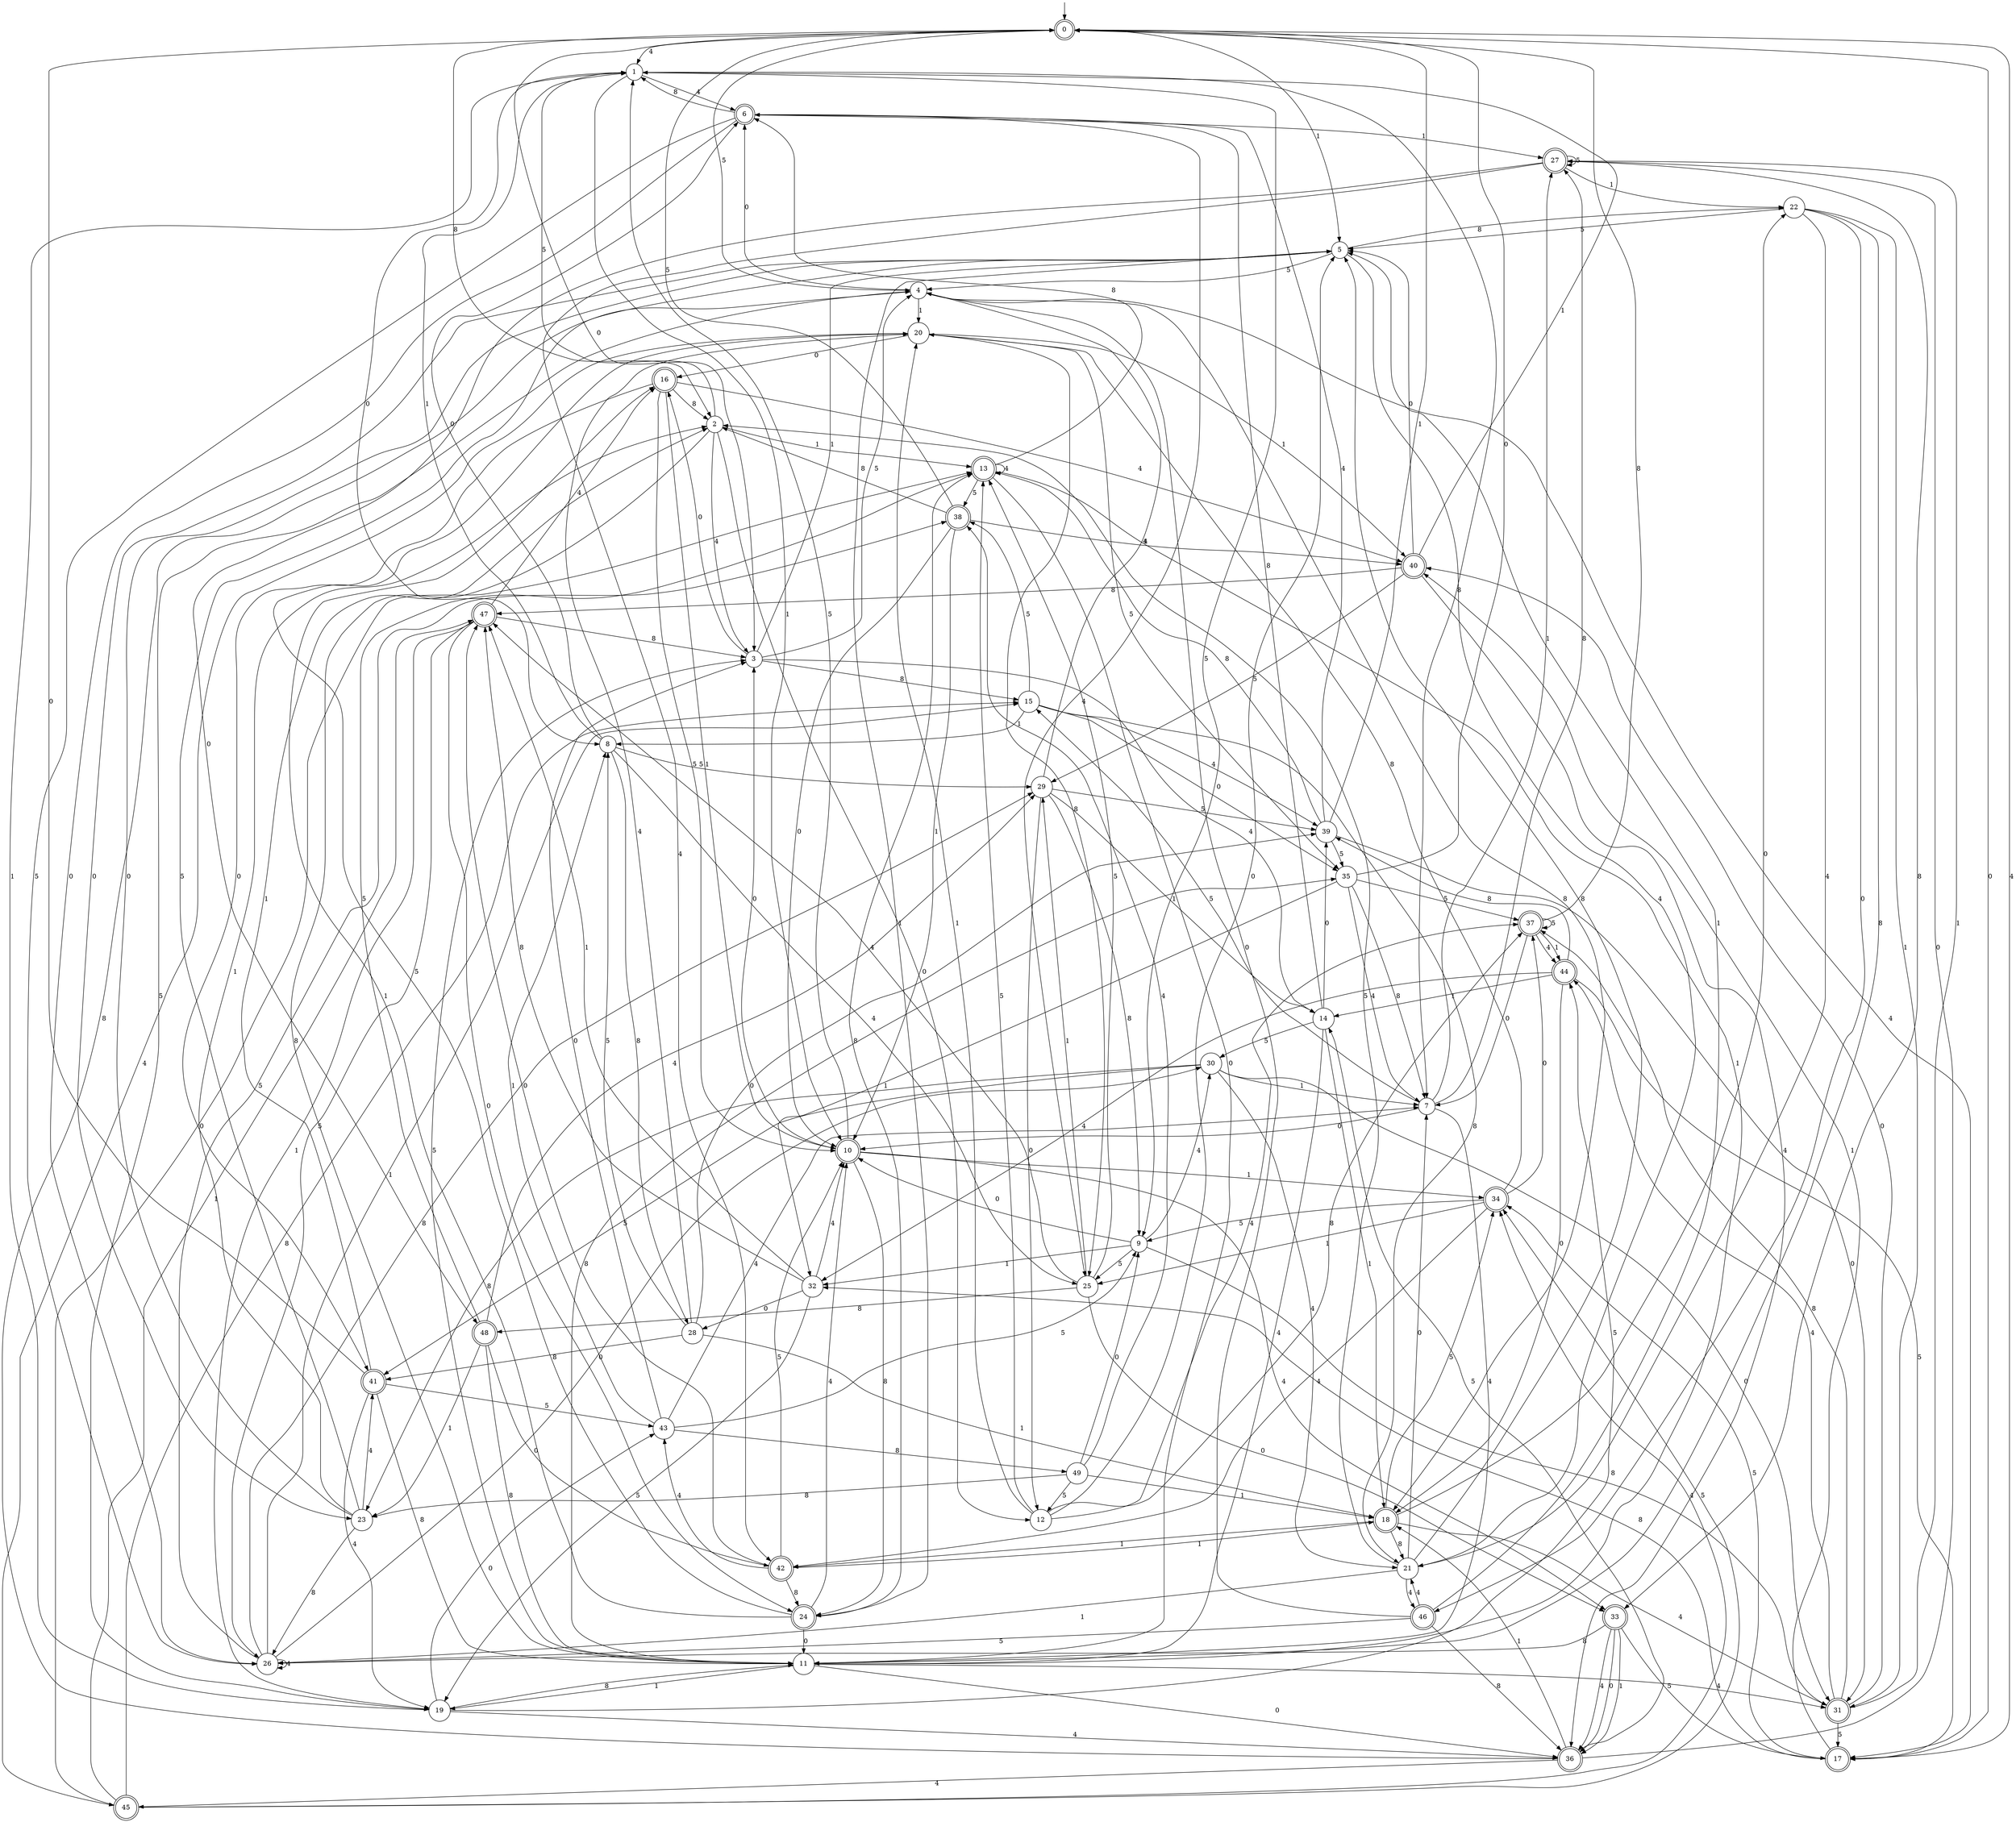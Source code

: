 digraph g {

	s0 [shape="doublecircle" label="0"];
	s1 [shape="circle" label="1"];
	s2 [shape="circle" label="2"];
	s3 [shape="circle" label="3"];
	s4 [shape="circle" label="4"];
	s5 [shape="circle" label="5"];
	s6 [shape="doublecircle" label="6"];
	s7 [shape="circle" label="7"];
	s8 [shape="circle" label="8"];
	s9 [shape="circle" label="9"];
	s10 [shape="doublecircle" label="10"];
	s11 [shape="circle" label="11"];
	s12 [shape="circle" label="12"];
	s13 [shape="doublecircle" label="13"];
	s14 [shape="circle" label="14"];
	s15 [shape="circle" label="15"];
	s16 [shape="doublecircle" label="16"];
	s17 [shape="doublecircle" label="17"];
	s18 [shape="doublecircle" label="18"];
	s19 [shape="circle" label="19"];
	s20 [shape="circle" label="20"];
	s21 [shape="circle" label="21"];
	s22 [shape="circle" label="22"];
	s23 [shape="circle" label="23"];
	s24 [shape="doublecircle" label="24"];
	s25 [shape="circle" label="25"];
	s26 [shape="circle" label="26"];
	s27 [shape="doublecircle" label="27"];
	s28 [shape="circle" label="28"];
	s29 [shape="circle" label="29"];
	s30 [shape="circle" label="30"];
	s31 [shape="doublecircle" label="31"];
	s32 [shape="circle" label="32"];
	s33 [shape="doublecircle" label="33"];
	s34 [shape="doublecircle" label="34"];
	s35 [shape="circle" label="35"];
	s36 [shape="doublecircle" label="36"];
	s37 [shape="doublecircle" label="37"];
	s38 [shape="doublecircle" label="38"];
	s39 [shape="circle" label="39"];
	s40 [shape="doublecircle" label="40"];
	s41 [shape="doublecircle" label="41"];
	s42 [shape="doublecircle" label="42"];
	s43 [shape="circle" label="43"];
	s44 [shape="doublecircle" label="44"];
	s45 [shape="doublecircle" label="45"];
	s46 [shape="doublecircle" label="46"];
	s47 [shape="doublecircle" label="47"];
	s48 [shape="doublecircle" label="48"];
	s49 [shape="circle" label="49"];
	s0 -> s1 [label="4"];
	s0 -> s2 [label="8"];
	s0 -> s3 [label="0"];
	s0 -> s4 [label="5"];
	s0 -> s5 [label="1"];
	s1 -> s6 [label="4"];
	s1 -> s7 [label="8"];
	s1 -> s8 [label="0"];
	s1 -> s9 [label="5"];
	s1 -> s10 [label="1"];
	s2 -> s3 [label="4"];
	s2 -> s11 [label="8"];
	s2 -> s12 [label="0"];
	s2 -> s1 [label="5"];
	s2 -> s13 [label="1"];
	s3 -> s14 [label="4"];
	s3 -> s15 [label="8"];
	s3 -> s16 [label="0"];
	s3 -> s4 [label="5"];
	s3 -> s5 [label="1"];
	s4 -> s17 [label="4"];
	s4 -> s18 [label="8"];
	s4 -> s6 [label="0"];
	s4 -> s19 [label="5"];
	s4 -> s20 [label="1"];
	s5 -> s21 [label="4"];
	s5 -> s22 [label="8"];
	s5 -> s23 [label="0"];
	s5 -> s4 [label="5"];
	s5 -> s24 [label="1"];
	s6 -> s25 [label="4"];
	s6 -> s1 [label="8"];
	s6 -> s26 [label="0"];
	s6 -> s26 [label="5"];
	s6 -> s27 [label="1"];
	s7 -> s11 [label="4"];
	s7 -> s27 [label="8"];
	s7 -> s10 [label="0"];
	s7 -> s15 [label="5"];
	s7 -> s27 [label="1"];
	s8 -> s25 [label="4"];
	s8 -> s28 [label="8"];
	s8 -> s6 [label="0"];
	s8 -> s29 [label="5"];
	s8 -> s1 [label="1"];
	s9 -> s30 [label="4"];
	s9 -> s31 [label="8"];
	s9 -> s10 [label="0"];
	s9 -> s25 [label="5"];
	s9 -> s32 [label="1"];
	s10 -> s33 [label="4"];
	s10 -> s24 [label="8"];
	s10 -> s3 [label="0"];
	s10 -> s1 [label="5"];
	s10 -> s34 [label="1"];
	s11 -> s31 [label="4"];
	s11 -> s35 [label="8"];
	s11 -> s36 [label="0"];
	s11 -> s3 [label="5"];
	s11 -> s19 [label="1"];
	s12 -> s37 [label="4"];
	s12 -> s37 [label="8"];
	s12 -> s5 [label="0"];
	s12 -> s13 [label="5"];
	s12 -> s20 [label="1"];
	s13 -> s13 [label="4"];
	s13 -> s6 [label="8"];
	s13 -> s11 [label="0"];
	s13 -> s38 [label="5"];
	s13 -> s11 [label="1"];
	s14 -> s11 [label="4"];
	s14 -> s6 [label="8"];
	s14 -> s39 [label="0"];
	s14 -> s30 [label="5"];
	s14 -> s18 [label="1"];
	s15 -> s39 [label="4"];
	s15 -> s21 [label="8"];
	s15 -> s35 [label="0"];
	s15 -> s38 [label="5"];
	s15 -> s8 [label="1"];
	s16 -> s40 [label="4"];
	s16 -> s2 [label="8"];
	s16 -> s41 [label="0"];
	s16 -> s10 [label="5"];
	s16 -> s10 [label="1"];
	s17 -> s0 [label="4"];
	s17 -> s32 [label="8"];
	s17 -> s0 [label="0"];
	s17 -> s34 [label="5"];
	s17 -> s40 [label="1"];
	s18 -> s31 [label="4"];
	s18 -> s21 [label="8"];
	s18 -> s22 [label="0"];
	s18 -> s34 [label="5"];
	s18 -> s42 [label="1"];
	s19 -> s36 [label="4"];
	s19 -> s11 [label="8"];
	s19 -> s43 [label="0"];
	s19 -> s44 [label="5"];
	s19 -> s1 [label="1"];
	s20 -> s45 [label="4"];
	s20 -> s25 [label="8"];
	s20 -> s16 [label="0"];
	s20 -> s35 [label="5"];
	s20 -> s40 [label="1"];
	s21 -> s46 [label="4"];
	s21 -> s5 [label="8"];
	s21 -> s7 [label="0"];
	s21 -> s2 [label="5"];
	s21 -> s26 [label="1"];
	s22 -> s21 [label="4"];
	s22 -> s11 [label="8"];
	s22 -> s46 [label="0"];
	s22 -> s5 [label="5"];
	s22 -> s31 [label="1"];
	s23 -> s41 [label="4"];
	s23 -> s26 [label="8"];
	s23 -> s5 [label="0"];
	s23 -> s5 [label="5"];
	s23 -> s2 [label="1"];
	s24 -> s10 [label="4"];
	s24 -> s13 [label="8"];
	s24 -> s11 [label="0"];
	s24 -> s20 [label="5"];
	s24 -> s16 [label="1"];
	s25 -> s47 [label="4"];
	s25 -> s48 [label="8"];
	s25 -> s33 [label="0"];
	s25 -> s13 [label="5"];
	s25 -> s29 [label="1"];
	s26 -> s26 [label="4"];
	s26 -> s29 [label="8"];
	s26 -> s30 [label="0"];
	s26 -> s38 [label="5"];
	s26 -> s15 [label="1"];
	s27 -> s42 [label="4"];
	s27 -> s33 [label="8"];
	s27 -> s48 [label="0"];
	s27 -> s27 [label="5"];
	s27 -> s22 [label="1"];
	s28 -> s20 [label="4"];
	s28 -> s41 [label="8"];
	s28 -> s39 [label="0"];
	s28 -> s8 [label="5"];
	s28 -> s18 [label="1"];
	s29 -> s4 [label="4"];
	s29 -> s9 [label="8"];
	s29 -> s12 [label="0"];
	s29 -> s39 [label="5"];
	s29 -> s14 [label="1"];
	s30 -> s21 [label="4"];
	s30 -> s23 [label="8"];
	s30 -> s31 [label="0"];
	s30 -> s41 [label="5"];
	s30 -> s7 [label="1"];
	s31 -> s44 [label="4"];
	s31 -> s37 [label="8"];
	s31 -> s40 [label="0"];
	s31 -> s17 [label="5"];
	s31 -> s27 [label="1"];
	s32 -> s10 [label="4"];
	s32 -> s47 [label="8"];
	s32 -> s28 [label="0"];
	s32 -> s19 [label="5"];
	s32 -> s47 [label="1"];
	s33 -> s36 [label="4"];
	s33 -> s26 [label="8"];
	s33 -> s36 [label="0"];
	s33 -> s17 [label="5"];
	s33 -> s36 [label="1"];
	s34 -> s42 [label="4"];
	s34 -> s20 [label="8"];
	s34 -> s37 [label="0"];
	s34 -> s9 [label="5"];
	s34 -> s25 [label="1"];
	s35 -> s7 [label="4"];
	s35 -> s7 [label="8"];
	s35 -> s0 [label="0"];
	s35 -> s37 [label="5"];
	s35 -> s32 [label="1"];
	s36 -> s45 [label="4"];
	s36 -> s4 [label="8"];
	s36 -> s27 [label="0"];
	s36 -> s14 [label="5"];
	s36 -> s18 [label="1"];
	s37 -> s44 [label="4"];
	s37 -> s0 [label="8"];
	s37 -> s7 [label="0"];
	s37 -> s37 [label="5"];
	s37 -> s44 [label="1"];
	s38 -> s40 [label="4"];
	s38 -> s2 [label="8"];
	s38 -> s10 [label="0"];
	s38 -> s0 [label="5"];
	s38 -> s10 [label="1"];
	s39 -> s6 [label="4"];
	s39 -> s13 [label="8"];
	s39 -> s31 [label="0"];
	s39 -> s35 [label="5"];
	s39 -> s0 [label="1"];
	s40 -> s36 [label="4"];
	s40 -> s47 [label="8"];
	s40 -> s5 [label="0"];
	s40 -> s29 [label="5"];
	s40 -> s1 [label="1"];
	s41 -> s19 [label="4"];
	s41 -> s11 [label="8"];
	s41 -> s0 [label="0"];
	s41 -> s43 [label="5"];
	s41 -> s2 [label="1"];
	s42 -> s43 [label="4"];
	s42 -> s24 [label="8"];
	s42 -> s47 [label="0"];
	s42 -> s10 [label="5"];
	s42 -> s18 [label="1"];
	s43 -> s7 [label="4"];
	s43 -> s49 [label="8"];
	s43 -> s3 [label="0"];
	s43 -> s9 [label="5"];
	s43 -> s8 [label="1"];
	s44 -> s32 [label="4"];
	s44 -> s39 [label="8"];
	s44 -> s18 [label="0"];
	s44 -> s17 [label="5"];
	s44 -> s14 [label="1"];
	s45 -> s34 [label="4"];
	s45 -> s15 [label="8"];
	s45 -> s13 [label="0"];
	s45 -> s34 [label="5"];
	s45 -> s47 [label="1"];
	s46 -> s21 [label="4"];
	s46 -> s36 [label="8"];
	s46 -> s4 [label="0"];
	s46 -> s26 [label="5"];
	s46 -> s5 [label="1"];
	s47 -> s16 [label="4"];
	s47 -> s3 [label="8"];
	s47 -> s24 [label="0"];
	s47 -> s26 [label="5"];
	s47 -> s19 [label="1"];
	s48 -> s29 [label="4"];
	s48 -> s11 [label="8"];
	s48 -> s42 [label="0"];
	s48 -> s13 [label="5"];
	s48 -> s23 [label="1"];
	s49 -> s38 [label="4"];
	s49 -> s23 [label="8"];
	s49 -> s9 [label="0"];
	s49 -> s12 [label="5"];
	s49 -> s18 [label="1"];

__start0 [label="" shape="none" width="0" height="0"];
__start0 -> s0;

}
